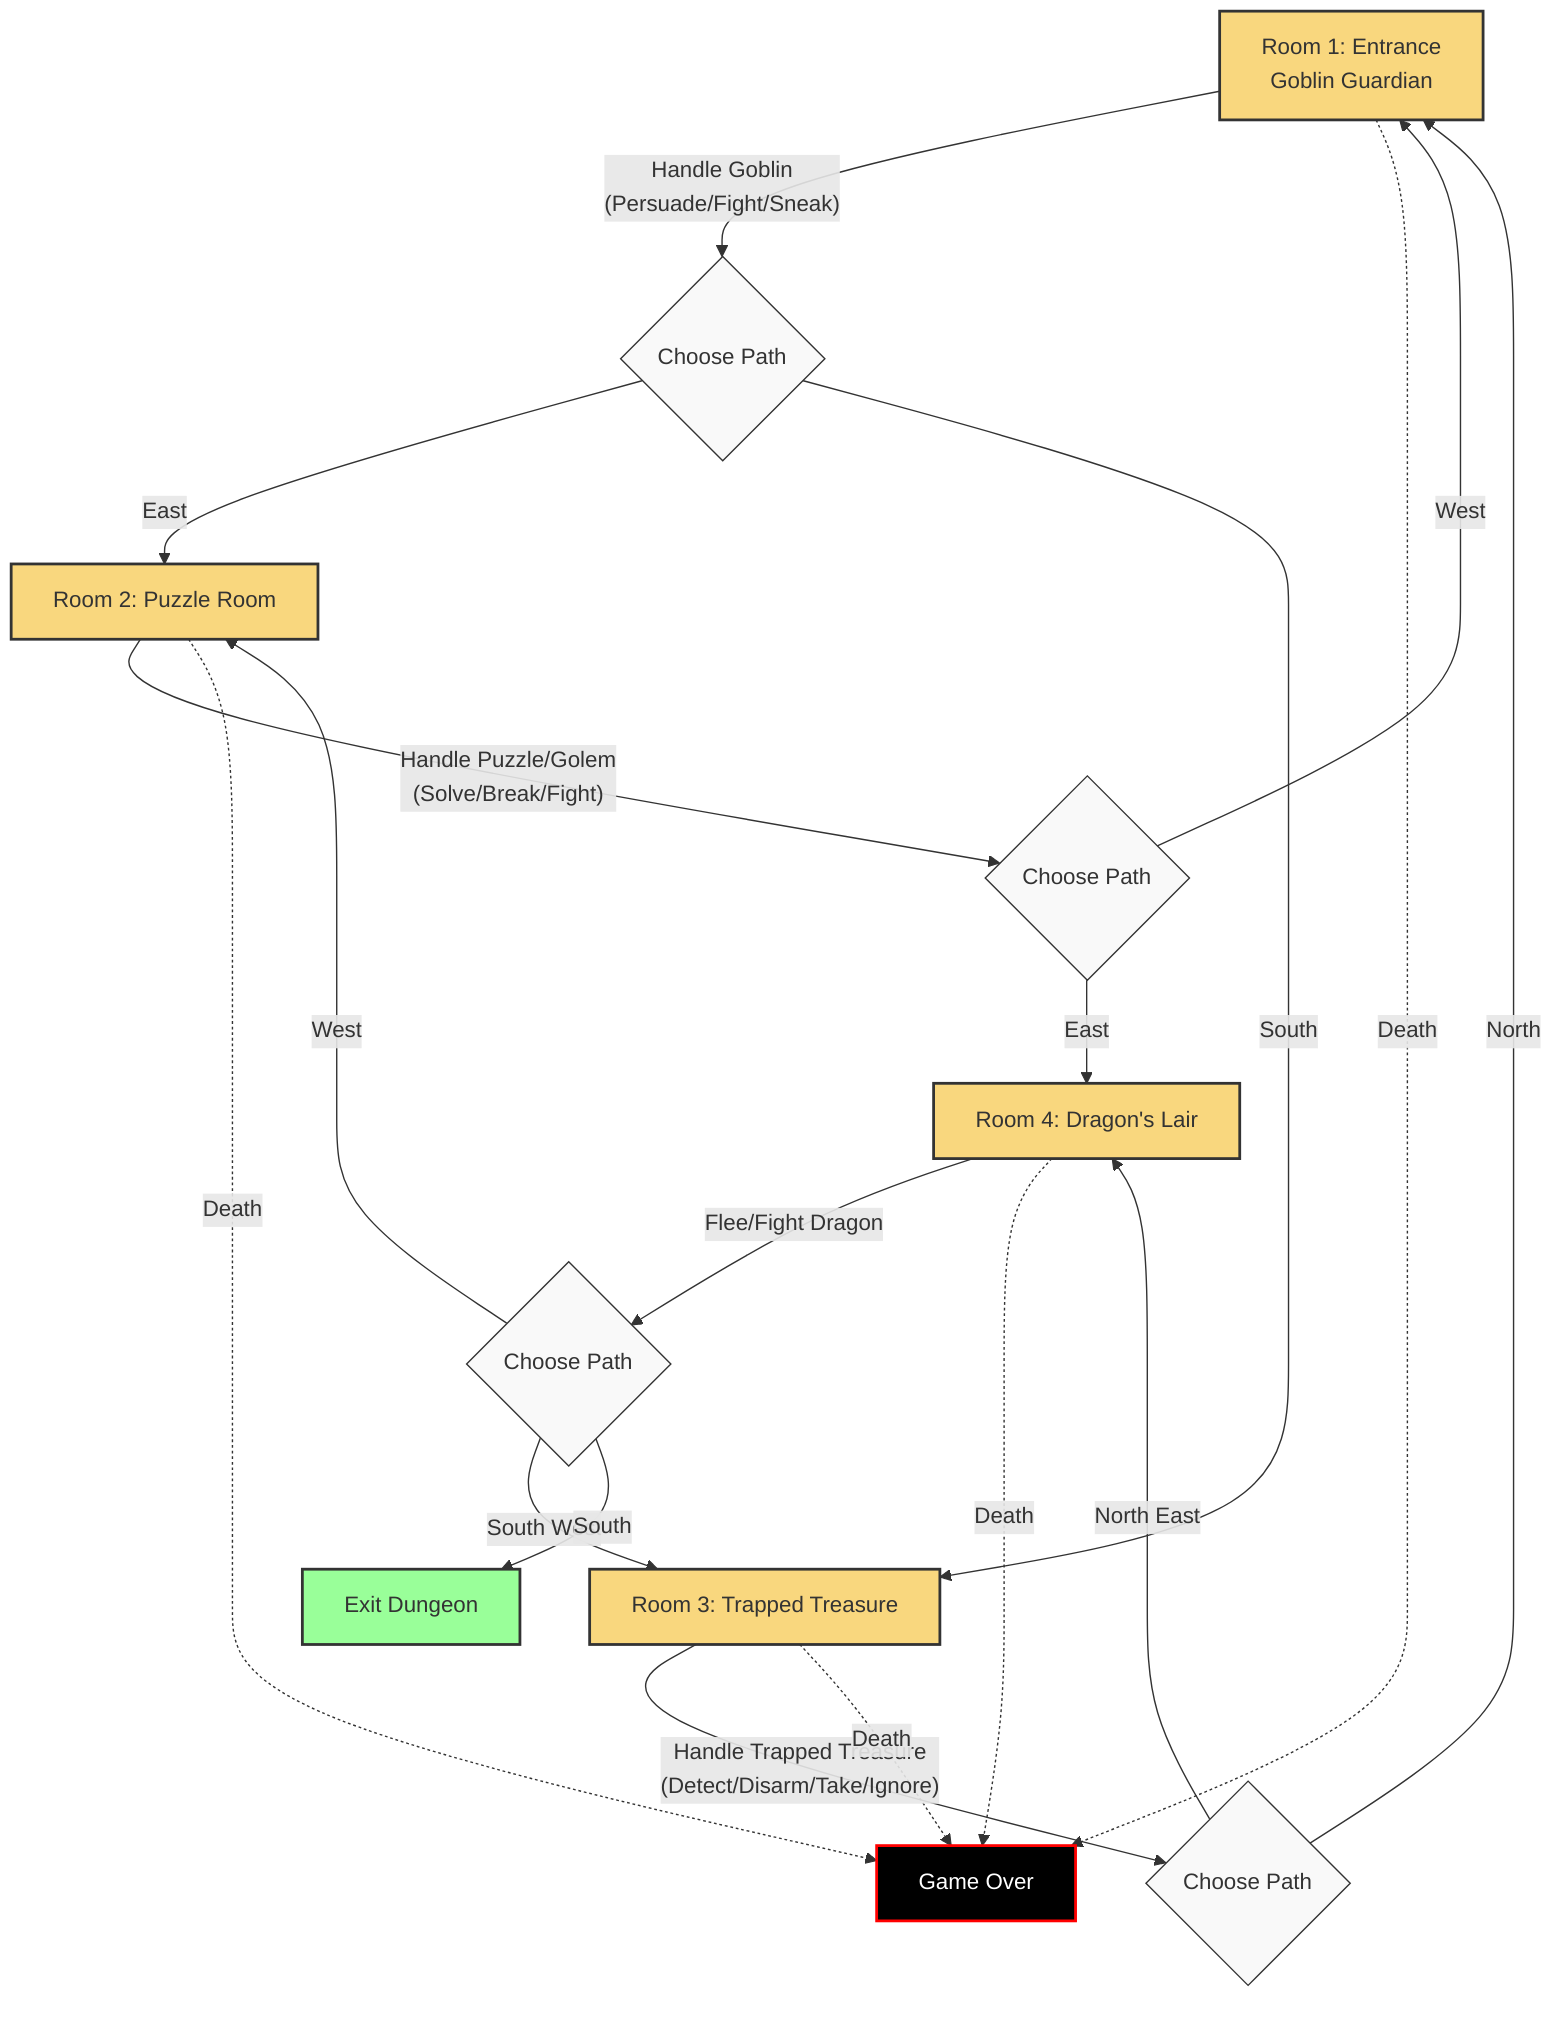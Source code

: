 graph TD
    %% Define node styles
    classDef room fill:#f9d77e,stroke:#333,stroke-width:2px
    classDef choice fill:#f9f9f9,stroke:#333,stroke-width:1px
    classDef outcome fill:#99ff99,stroke:#333,stroke-width:2px
    classDef combat fill:#ff9999,stroke:#333,stroke-width:2px
    classDef death fill:#000000,color:#ffffff,stroke:#ff0000,stroke-width:2px
    classDef check fill:#99ccff,stroke:#333,stroke-width:2px
    classDef item fill:#ffcc99,stroke:#333,stroke-width:2px
    classDef exit fill:#99ff99,stroke:#333,stroke-width:2px

    %% Rooms
    R1[Room 1: Entrance<br>Goblin Guardian]
    R2[Room 2: Puzzle Room]
    R3[Room 3: Trapped Treasure]
    R4[Room 4: Dragon's Lair]
    E[Exit: Determine Final Outcome]
    
    %% Room 1 Main Paths
    R1 -->|"Handle Goblin<br>(Persuade/Fight/Sneak)"| RC1{Choose Path}
    RC1 -->|"East"| R2
    RC1 -->|"South"| R3
    
    %% Room 2 Main Paths
    R2 -->|"Handle Puzzle/Golem<br>(Solve/Break/Fight)"| RC2{Choose Path}
    RC2 -->|"West"| R1
    RC2 -->|"East"| R4
    
    %% Room 3 Main Paths
    R3 -->|"Handle Trapped Treasure<br>(Detect/Disarm/Take/Ignore)"| RC3{Choose Path}
    RC3 -->|"North"| R1
    RC3 -->|"North East"| R4
    
    %% Room 4 Main Paths
    R4 -->|"Flee/Fight Dragon"| RC4{Choose Path}
    RC4 -->|"West"| R2
    RC4 -->|"South West"| R3
    RC4 -->|"South"| E[Exit Dungeon]
    
    %% Death nodes from each room (simplified)
    R1 -.->|"Death"| DEATH[Game Over]
    R2 -.->|"Death"| DEATH
    R3 -.->|"Death"| DEATH
    R4 -.->|"Death"| DEATH
    
    %% Apply styles
    class R1,R2,R3,R4 room
    class RC1,RC2,RC3,RC4 choice
    class DEATH death
    class E exit
    class FO outcome